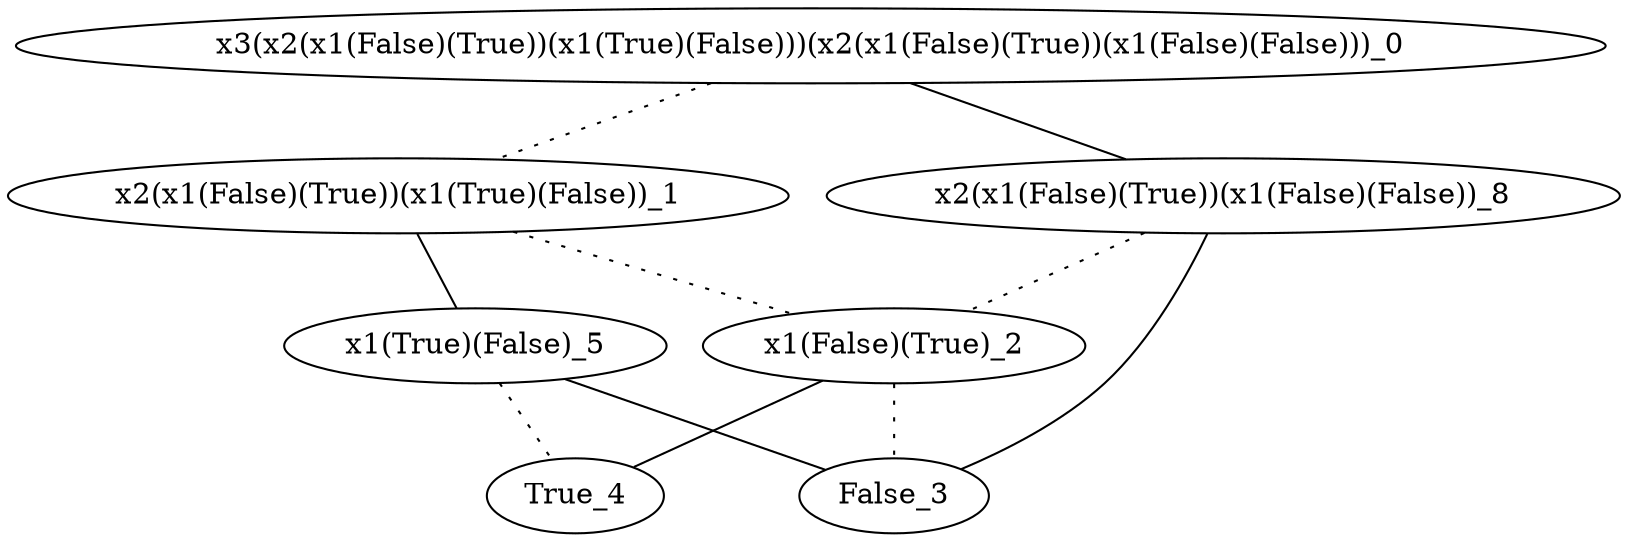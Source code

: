 graph {
	"x3(x2(x1(False)(True))(x1(True)(False)))(x2(x1(False)(True))(x1(False)(False)))_0" -- "x2(x1(False)(True))(x1(True)(False))_1"[style="dotted"];
	"x2(x1(False)(True))(x1(True)(False))_1" -- "x1(False)(True)_2"[style="dotted"];
	"x1(False)(True)_2" -- "False_3"[style="dotted"];
	"x1(False)(True)_2" -- "True_4";
	"x2(x1(False)(True))(x1(True)(False))_1" -- "x1(True)(False)_5";
	"x1(True)(False)_5" -- "True_4"[style="dotted"];
	"x1(True)(False)_5" -- "False_3";
	"x3(x2(x1(False)(True))(x1(True)(False)))(x2(x1(False)(True))(x1(False)(False)))_0" -- "x2(x1(False)(True))(x1(False)(False))_8";
	"x2(x1(False)(True))(x1(False)(False))_8" -- "x1(False)(True)_2"[style="dotted"];
	"x2(x1(False)(True))(x1(False)(False))_8" -- "False_3";
}